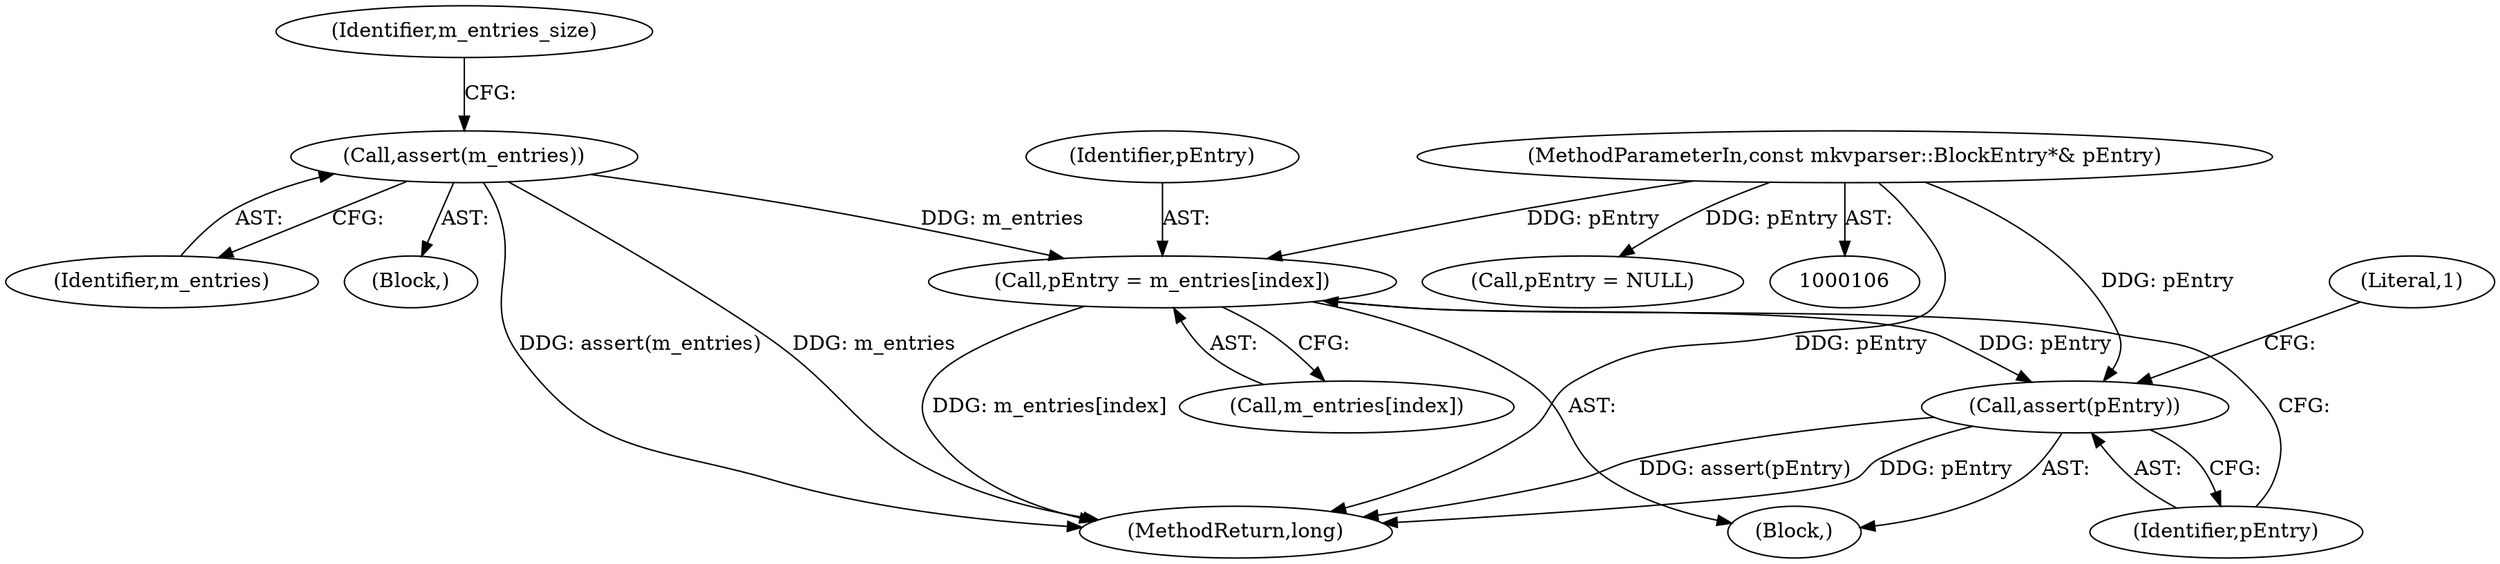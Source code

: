 digraph "1_Android_04839626ed859623901ebd3a5fd483982186b59d_76@array" {
"1000145" [label="(Call,pEntry = m_entries[index])"];
"1000130" [label="(Call,assert(m_entries))"];
"1000108" [label="(MethodParameterIn,const mkvparser::BlockEntry*& pEntry)"];
"1000150" [label="(Call,assert(pEntry))"];
"1000147" [label="(Call,m_entries[index])"];
"1000108" [label="(MethodParameterIn,const mkvparser::BlockEntry*& pEntry)"];
"1000150" [label="(Call,assert(pEntry))"];
"1000130" [label="(Call,assert(m_entries))"];
"1000144" [label="(Block,)"];
"1000131" [label="(Identifier,m_entries)"];
"1000134" [label="(Identifier,m_entries_size)"];
"1000109" [label="(Block,)"];
"1000174" [label="(MethodReturn,long)"];
"1000146" [label="(Identifier,pEntry)"];
"1000145" [label="(Call,pEntry = m_entries[index])"];
"1000153" [label="(Literal,1)"];
"1000151" [label="(Identifier,pEntry)"];
"1000114" [label="(Call,pEntry = NULL)"];
"1000145" -> "1000144"  [label="AST: "];
"1000145" -> "1000147"  [label="CFG: "];
"1000146" -> "1000145"  [label="AST: "];
"1000147" -> "1000145"  [label="AST: "];
"1000151" -> "1000145"  [label="CFG: "];
"1000145" -> "1000174"  [label="DDG: m_entries[index]"];
"1000130" -> "1000145"  [label="DDG: m_entries"];
"1000108" -> "1000145"  [label="DDG: pEntry"];
"1000145" -> "1000150"  [label="DDG: pEntry"];
"1000130" -> "1000109"  [label="AST: "];
"1000130" -> "1000131"  [label="CFG: "];
"1000131" -> "1000130"  [label="AST: "];
"1000134" -> "1000130"  [label="CFG: "];
"1000130" -> "1000174"  [label="DDG: assert(m_entries)"];
"1000130" -> "1000174"  [label="DDG: m_entries"];
"1000108" -> "1000106"  [label="AST: "];
"1000108" -> "1000174"  [label="DDG: pEntry"];
"1000108" -> "1000114"  [label="DDG: pEntry"];
"1000108" -> "1000150"  [label="DDG: pEntry"];
"1000150" -> "1000144"  [label="AST: "];
"1000150" -> "1000151"  [label="CFG: "];
"1000151" -> "1000150"  [label="AST: "];
"1000153" -> "1000150"  [label="CFG: "];
"1000150" -> "1000174"  [label="DDG: assert(pEntry)"];
"1000150" -> "1000174"  [label="DDG: pEntry"];
}
